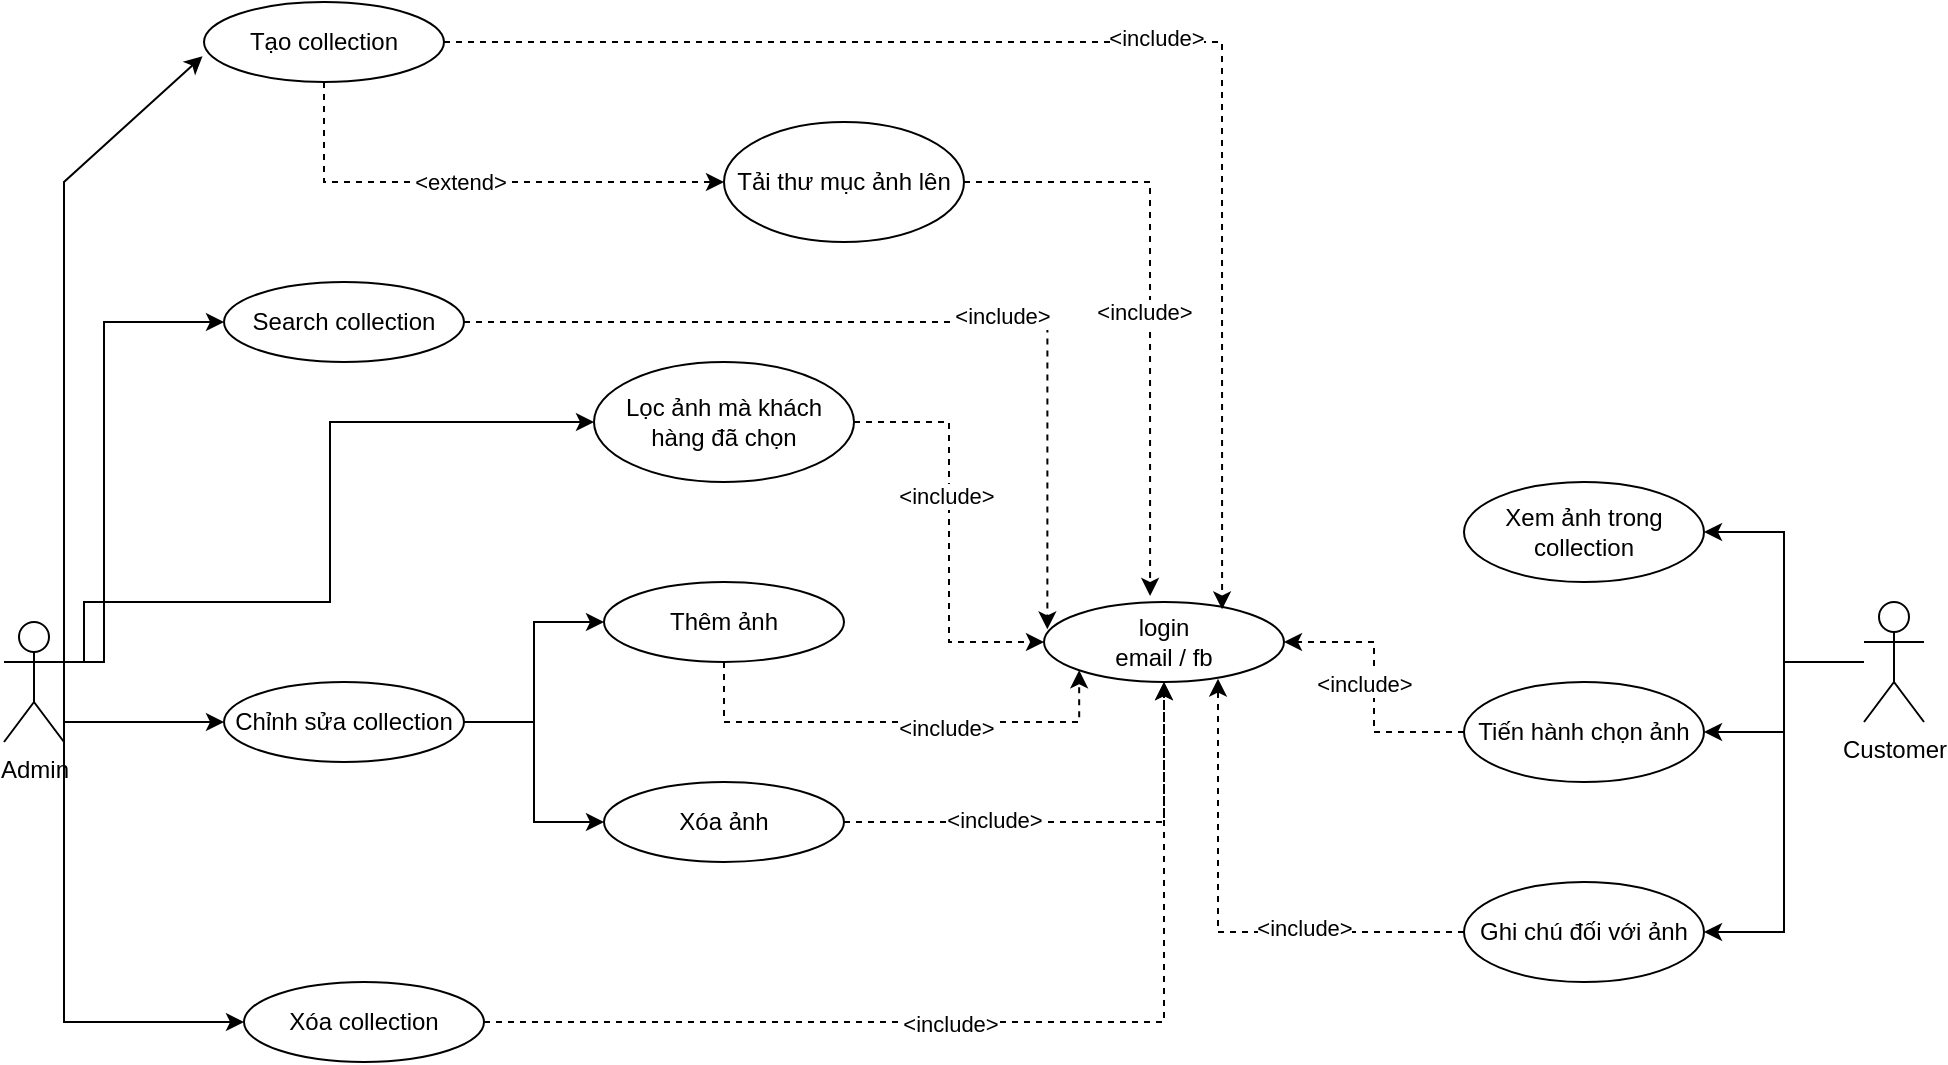 <mxfile version="26.0.3">
  <diagram name="Page-1" id="gRmxOjNTlquqF5zlaG_z">
    <mxGraphModel dx="2071" dy="725" grid="1" gridSize="10" guides="1" tooltips="1" connect="1" arrows="1" fold="1" page="1" pageScale="1" pageWidth="850" pageHeight="1100" math="0" shadow="0">
      <root>
        <mxCell id="0" />
        <mxCell id="1" parent="0" />
        <mxCell id="JcYmf1iHG1Ycv88CUsV1-53" style="edgeStyle=orthogonalEdgeStyle;rounded=0;orthogonalLoop=1;jettySize=auto;html=1;entryX=0;entryY=0.5;entryDx=0;entryDy=0;" parent="1" source="JcYmf1iHG1Ycv88CUsV1-1" target="JcYmf1iHG1Ycv88CUsV1-47" edge="1">
          <mxGeometry relative="1" as="geometry">
            <Array as="points">
              <mxPoint x="-60" y="340" />
              <mxPoint x="-60" y="170" />
            </Array>
          </mxGeometry>
        </mxCell>
        <mxCell id="JcYmf1iHG1Ycv88CUsV1-58" style="edgeStyle=orthogonalEdgeStyle;rounded=0;orthogonalLoop=1;jettySize=auto;html=1;entryX=0;entryY=0.5;entryDx=0;entryDy=0;" parent="1" target="JcYmf1iHG1Ycv88CUsV1-46" edge="1">
          <mxGeometry relative="1" as="geometry">
            <mxPoint x="-70" y="340" as="sourcePoint" />
            <Array as="points">
              <mxPoint x="-70" y="310" />
              <mxPoint x="53" y="310" />
              <mxPoint x="53" y="220" />
            </Array>
          </mxGeometry>
        </mxCell>
        <mxCell id="JcYmf1iHG1Ycv88CUsV1-1" value="Admin" style="shape=umlActor;verticalLabelPosition=bottom;verticalAlign=top;html=1;outlineConnect=0;" parent="1" vertex="1">
          <mxGeometry x="-110" y="320" width="30" height="60" as="geometry" />
        </mxCell>
        <mxCell id="JcYmf1iHG1Ycv88CUsV1-61" style="edgeStyle=orthogonalEdgeStyle;rounded=0;orthogonalLoop=1;jettySize=auto;html=1;entryX=1;entryY=0.5;entryDx=0;entryDy=0;" parent="1" source="JcYmf1iHG1Ycv88CUsV1-2" target="JcYmf1iHG1Ycv88CUsV1-48" edge="1">
          <mxGeometry relative="1" as="geometry" />
        </mxCell>
        <mxCell id="JcYmf1iHG1Ycv88CUsV1-62" style="edgeStyle=orthogonalEdgeStyle;rounded=0;orthogonalLoop=1;jettySize=auto;html=1;entryX=1;entryY=0.5;entryDx=0;entryDy=0;" parent="1" source="JcYmf1iHG1Ycv88CUsV1-2" target="JcYmf1iHG1Ycv88CUsV1-49" edge="1">
          <mxGeometry relative="1" as="geometry" />
        </mxCell>
        <mxCell id="5VOHcp8Hoz2FgAMRG0P5-2" style="edgeStyle=orthogonalEdgeStyle;rounded=0;orthogonalLoop=1;jettySize=auto;html=1;entryX=1;entryY=0.5;entryDx=0;entryDy=0;" edge="1" parent="1" source="JcYmf1iHG1Ycv88CUsV1-2" target="5VOHcp8Hoz2FgAMRG0P5-1">
          <mxGeometry relative="1" as="geometry" />
        </mxCell>
        <mxCell id="JcYmf1iHG1Ycv88CUsV1-2" value="Customer&lt;div&gt;&lt;br&gt;&lt;/div&gt;" style="shape=umlActor;verticalLabelPosition=bottom;verticalAlign=top;html=1;outlineConnect=0;" parent="1" vertex="1">
          <mxGeometry x="820" y="310" width="30" height="60" as="geometry" />
        </mxCell>
        <mxCell id="JcYmf1iHG1Ycv88CUsV1-50" value="" style="edgeStyle=orthogonalEdgeStyle;rounded=0;orthogonalLoop=1;jettySize=auto;html=1;dashed=1;exitX=0.5;exitY=1;exitDx=0;exitDy=0;targetPerimeterSpacing=0;strokeWidth=1;" parent="1" source="JcYmf1iHG1Ycv88CUsV1-4" target="JcYmf1iHG1Ycv88CUsV1-39" edge="1">
          <mxGeometry relative="1" as="geometry">
            <Array as="points">
              <mxPoint x="50" y="100" />
            </Array>
          </mxGeometry>
        </mxCell>
        <mxCell id="JcYmf1iHG1Ycv88CUsV1-55" value="&amp;lt;extend&amp;gt;" style="edgeLabel;html=1;align=center;verticalAlign=middle;resizable=0;points=[];" parent="JcYmf1iHG1Ycv88CUsV1-50" vertex="1" connectable="0">
          <mxGeometry x="-0.06" relative="1" as="geometry">
            <mxPoint as="offset" />
          </mxGeometry>
        </mxCell>
        <mxCell id="JcYmf1iHG1Ycv88CUsV1-4" value="Tạo collection" style="ellipse;whiteSpace=wrap;html=1;" parent="1" vertex="1">
          <mxGeometry x="-10" y="10" width="120" height="40" as="geometry" />
        </mxCell>
        <mxCell id="JcYmf1iHG1Ycv88CUsV1-67" style="edgeStyle=orthogonalEdgeStyle;rounded=0;orthogonalLoop=1;jettySize=auto;html=1;entryX=0.5;entryY=1;entryDx=0;entryDy=0;dashed=1;" parent="1" source="JcYmf1iHG1Ycv88CUsV1-5" target="JcYmf1iHG1Ycv88CUsV1-44" edge="1">
          <mxGeometry relative="1" as="geometry" />
        </mxCell>
        <mxCell id="JcYmf1iHG1Ycv88CUsV1-68" value="&amp;lt;include&amp;gt;" style="edgeLabel;html=1;align=center;verticalAlign=middle;resizable=0;points=[];" parent="JcYmf1iHG1Ycv88CUsV1-67" vertex="1" connectable="0">
          <mxGeometry x="-0.089" y="-1" relative="1" as="geometry">
            <mxPoint as="offset" />
          </mxGeometry>
        </mxCell>
        <mxCell id="JcYmf1iHG1Ycv88CUsV1-5" value="Xóa collection" style="ellipse;whiteSpace=wrap;html=1;" parent="1" vertex="1">
          <mxGeometry x="10" y="500" width="120" height="40" as="geometry" />
        </mxCell>
        <mxCell id="JcYmf1iHG1Ycv88CUsV1-65" style="edgeStyle=orthogonalEdgeStyle;rounded=0;orthogonalLoop=1;jettySize=auto;html=1;entryX=0;entryY=0.5;entryDx=0;entryDy=0;" parent="1" source="JcYmf1iHG1Ycv88CUsV1-6" target="JcYmf1iHG1Ycv88CUsV1-38" edge="1">
          <mxGeometry relative="1" as="geometry" />
        </mxCell>
        <mxCell id="JcYmf1iHG1Ycv88CUsV1-66" style="edgeStyle=orthogonalEdgeStyle;rounded=0;orthogonalLoop=1;jettySize=auto;html=1;entryX=0;entryY=0.5;entryDx=0;entryDy=0;" parent="1" source="JcYmf1iHG1Ycv88CUsV1-6" target="JcYmf1iHG1Ycv88CUsV1-40" edge="1">
          <mxGeometry relative="1" as="geometry" />
        </mxCell>
        <mxCell id="JcYmf1iHG1Ycv88CUsV1-6" value="Chỉnh sửa collection" style="ellipse;whiteSpace=wrap;html=1;" parent="1" vertex="1">
          <mxGeometry y="350" width="120" height="40" as="geometry" />
        </mxCell>
        <mxCell id="JcYmf1iHG1Ycv88CUsV1-73" style="edgeStyle=orthogonalEdgeStyle;rounded=0;orthogonalLoop=1;jettySize=auto;html=1;entryX=0;entryY=1;entryDx=0;entryDy=0;dashed=1;" parent="1" source="JcYmf1iHG1Ycv88CUsV1-38" target="JcYmf1iHG1Ycv88CUsV1-44" edge="1">
          <mxGeometry relative="1" as="geometry">
            <Array as="points">
              <mxPoint x="250" y="370" />
              <mxPoint x="428" y="370" />
            </Array>
          </mxGeometry>
        </mxCell>
        <mxCell id="JcYmf1iHG1Ycv88CUsV1-74" value="&amp;lt;include&amp;gt;" style="edgeLabel;html=1;align=center;verticalAlign=middle;resizable=0;points=[];" parent="JcYmf1iHG1Ycv88CUsV1-73" vertex="1" connectable="0">
          <mxGeometry x="0.202" y="-3" relative="1" as="geometry">
            <mxPoint as="offset" />
          </mxGeometry>
        </mxCell>
        <mxCell id="JcYmf1iHG1Ycv88CUsV1-38" value="Thêm ảnh" style="ellipse;whiteSpace=wrap;html=1;" parent="1" vertex="1">
          <mxGeometry x="190" y="300" width="120" height="40" as="geometry" />
        </mxCell>
        <mxCell id="JcYmf1iHG1Ycv88CUsV1-52" value="" style="edgeStyle=orthogonalEdgeStyle;rounded=0;orthogonalLoop=1;jettySize=auto;html=1;entryX=0.442;entryY=-0.075;entryDx=0;entryDy=0;entryPerimeter=0;dashed=1;" parent="1" source="JcYmf1iHG1Ycv88CUsV1-39" target="JcYmf1iHG1Ycv88CUsV1-44" edge="1">
          <mxGeometry relative="1" as="geometry">
            <mxPoint x="390" y="90" as="targetPoint" />
          </mxGeometry>
        </mxCell>
        <mxCell id="JcYmf1iHG1Ycv88CUsV1-54" value="&amp;lt;include&amp;gt;" style="edgeLabel;html=1;align=center;verticalAlign=middle;resizable=0;points=[];" parent="JcYmf1iHG1Ycv88CUsV1-52" vertex="1" connectable="0">
          <mxGeometry x="0.05" y="-3" relative="1" as="geometry">
            <mxPoint as="offset" />
          </mxGeometry>
        </mxCell>
        <mxCell id="JcYmf1iHG1Ycv88CUsV1-39" value="Tải thư mục ảnh lên" style="ellipse;whiteSpace=wrap;html=1;" parent="1" vertex="1">
          <mxGeometry x="250" y="70" width="120" height="60" as="geometry" />
        </mxCell>
        <mxCell id="JcYmf1iHG1Ycv88CUsV1-71" style="edgeStyle=orthogonalEdgeStyle;rounded=0;orthogonalLoop=1;jettySize=auto;html=1;entryX=0.5;entryY=1;entryDx=0;entryDy=0;dashed=1;" parent="1" source="JcYmf1iHG1Ycv88CUsV1-40" target="JcYmf1iHG1Ycv88CUsV1-44" edge="1">
          <mxGeometry relative="1" as="geometry" />
        </mxCell>
        <mxCell id="JcYmf1iHG1Ycv88CUsV1-72" value="&amp;lt;include&amp;gt;" style="edgeLabel;html=1;align=center;verticalAlign=middle;resizable=0;points=[];" parent="JcYmf1iHG1Ycv88CUsV1-71" vertex="1" connectable="0">
          <mxGeometry x="-0.354" y="1" relative="1" as="geometry">
            <mxPoint as="offset" />
          </mxGeometry>
        </mxCell>
        <mxCell id="JcYmf1iHG1Ycv88CUsV1-40" value="Xóa ảnh" style="ellipse;whiteSpace=wrap;html=1;" parent="1" vertex="1">
          <mxGeometry x="190" y="400" width="120" height="40" as="geometry" />
        </mxCell>
        <mxCell id="JcYmf1iHG1Ycv88CUsV1-41" value="" style="endArrow=classic;html=1;rounded=0;exitX=1;exitY=0.333;exitDx=0;exitDy=0;exitPerimeter=0;entryX=-0.006;entryY=0.678;entryDx=0;entryDy=0;entryPerimeter=0;" parent="1" source="JcYmf1iHG1Ycv88CUsV1-1" target="JcYmf1iHG1Ycv88CUsV1-4" edge="1">
          <mxGeometry width="50" height="50" relative="1" as="geometry">
            <mxPoint x="310" y="440" as="sourcePoint" />
            <mxPoint x="360" y="390" as="targetPoint" />
            <Array as="points">
              <mxPoint x="-80" y="100" />
            </Array>
          </mxGeometry>
        </mxCell>
        <mxCell id="JcYmf1iHG1Ycv88CUsV1-42" value="" style="endArrow=classic;html=1;rounded=0;exitX=1;exitY=0.333;exitDx=0;exitDy=0;exitPerimeter=0;entryX=0;entryY=0.5;entryDx=0;entryDy=0;entryPerimeter=0;" parent="1" source="JcYmf1iHG1Ycv88CUsV1-1" target="JcYmf1iHG1Ycv88CUsV1-6" edge="1">
          <mxGeometry width="50" height="50" relative="1" as="geometry">
            <mxPoint x="-70" y="340" as="sourcePoint" />
            <mxPoint x="19" y="217" as="targetPoint" />
            <Array as="points">
              <mxPoint x="-80" y="370" />
            </Array>
          </mxGeometry>
        </mxCell>
        <mxCell id="JcYmf1iHG1Ycv88CUsV1-43" value="" style="endArrow=classic;html=1;rounded=0;entryX=0;entryY=0.5;entryDx=0;entryDy=0;" parent="1" target="JcYmf1iHG1Ycv88CUsV1-5" edge="1">
          <mxGeometry width="50" height="50" relative="1" as="geometry">
            <mxPoint x="-80" y="340" as="sourcePoint" />
            <mxPoint x="360" y="390" as="targetPoint" />
            <Array as="points">
              <mxPoint x="-80" y="520" />
            </Array>
          </mxGeometry>
        </mxCell>
        <mxCell id="JcYmf1iHG1Ycv88CUsV1-44" value="login&lt;br&gt;email / fb" style="ellipse;whiteSpace=wrap;html=1;" parent="1" vertex="1">
          <mxGeometry x="410" y="310" width="120" height="40" as="geometry" />
        </mxCell>
        <mxCell id="JcYmf1iHG1Ycv88CUsV1-59" style="edgeStyle=orthogonalEdgeStyle;rounded=0;orthogonalLoop=1;jettySize=auto;html=1;entryX=0;entryY=0.5;entryDx=0;entryDy=0;dashed=1;" parent="1" source="JcYmf1iHG1Ycv88CUsV1-46" target="JcYmf1iHG1Ycv88CUsV1-44" edge="1">
          <mxGeometry relative="1" as="geometry" />
        </mxCell>
        <mxCell id="JcYmf1iHG1Ycv88CUsV1-60" value="&amp;lt;include&amp;gt;" style="edgeLabel;html=1;align=center;verticalAlign=middle;resizable=0;points=[];" parent="JcYmf1iHG1Ycv88CUsV1-59" vertex="1" connectable="0">
          <mxGeometry x="-0.185" y="-2" relative="1" as="geometry">
            <mxPoint y="1" as="offset" />
          </mxGeometry>
        </mxCell>
        <mxCell id="JcYmf1iHG1Ycv88CUsV1-46" value="Lọc ảnh mà khách hàng đã chọn" style="ellipse;whiteSpace=wrap;html=1;" parent="1" vertex="1">
          <mxGeometry x="185" y="190" width="130" height="60" as="geometry" />
        </mxCell>
        <mxCell id="JcYmf1iHG1Ycv88CUsV1-47" value="Search&lt;span style=&quot;background-color: transparent; color: light-dark(rgb(0, 0, 0), rgb(255, 255, 255));&quot;&gt;&amp;nbsp;collection&lt;/span&gt;" style="ellipse;whiteSpace=wrap;html=1;" parent="1" vertex="1">
          <mxGeometry y="150" width="120" height="40" as="geometry" />
        </mxCell>
        <mxCell id="JcYmf1iHG1Ycv88CUsV1-48" value="Xem ảnh trong collection" style="ellipse;whiteSpace=wrap;html=1;" parent="1" vertex="1">
          <mxGeometry x="620" y="250" width="120" height="50" as="geometry" />
        </mxCell>
        <mxCell id="JcYmf1iHG1Ycv88CUsV1-63" style="edgeStyle=orthogonalEdgeStyle;rounded=0;orthogonalLoop=1;jettySize=auto;html=1;entryX=1;entryY=0.5;entryDx=0;entryDy=0;dashed=1;" parent="1" source="JcYmf1iHG1Ycv88CUsV1-49" target="JcYmf1iHG1Ycv88CUsV1-44" edge="1">
          <mxGeometry relative="1" as="geometry" />
        </mxCell>
        <mxCell id="JcYmf1iHG1Ycv88CUsV1-64" value="&amp;lt;include&amp;gt;" style="edgeLabel;html=1;align=center;verticalAlign=middle;resizable=0;points=[];" parent="JcYmf1iHG1Ycv88CUsV1-63" vertex="1" connectable="0">
          <mxGeometry x="0.022" y="5" relative="1" as="geometry">
            <mxPoint as="offset" />
          </mxGeometry>
        </mxCell>
        <mxCell id="JcYmf1iHG1Ycv88CUsV1-49" value="Tiến hành chọn ảnh" style="ellipse;whiteSpace=wrap;html=1;" parent="1" vertex="1">
          <mxGeometry x="620" y="350" width="120" height="50" as="geometry" />
        </mxCell>
        <mxCell id="JcYmf1iHG1Ycv88CUsV1-56" style="edgeStyle=orthogonalEdgeStyle;rounded=0;orthogonalLoop=1;jettySize=auto;html=1;entryX=0.014;entryY=0.342;entryDx=0;entryDy=0;entryPerimeter=0;dashed=1;" parent="1" source="JcYmf1iHG1Ycv88CUsV1-47" target="JcYmf1iHG1Ycv88CUsV1-44" edge="1">
          <mxGeometry relative="1" as="geometry" />
        </mxCell>
        <mxCell id="JcYmf1iHG1Ycv88CUsV1-57" value="&amp;lt;include&amp;gt;" style="edgeLabel;html=1;align=center;verticalAlign=middle;resizable=0;points=[];" parent="JcYmf1iHG1Ycv88CUsV1-56" vertex="1" connectable="0">
          <mxGeometry x="0.205" y="3" relative="1" as="geometry">
            <mxPoint as="offset" />
          </mxGeometry>
        </mxCell>
        <mxCell id="JcYmf1iHG1Ycv88CUsV1-69" style="edgeStyle=orthogonalEdgeStyle;rounded=0;orthogonalLoop=1;jettySize=auto;html=1;entryX=0.742;entryY=0.092;entryDx=0;entryDy=0;entryPerimeter=0;dashed=1;" parent="1" source="JcYmf1iHG1Ycv88CUsV1-4" target="JcYmf1iHG1Ycv88CUsV1-44" edge="1">
          <mxGeometry relative="1" as="geometry" />
        </mxCell>
        <mxCell id="JcYmf1iHG1Ycv88CUsV1-70" value="&amp;lt;include&amp;gt;" style="edgeLabel;html=1;align=center;verticalAlign=middle;resizable=0;points=[];" parent="JcYmf1iHG1Ycv88CUsV1-69" vertex="1" connectable="0">
          <mxGeometry x="0.059" y="2" relative="1" as="geometry">
            <mxPoint as="offset" />
          </mxGeometry>
        </mxCell>
        <mxCell id="5VOHcp8Hoz2FgAMRG0P5-1" value="Ghi chú đối với ảnh" style="ellipse;whiteSpace=wrap;html=1;" vertex="1" parent="1">
          <mxGeometry x="620" y="450" width="120" height="50" as="geometry" />
        </mxCell>
        <mxCell id="5VOHcp8Hoz2FgAMRG0P5-3" style="edgeStyle=orthogonalEdgeStyle;rounded=0;orthogonalLoop=1;jettySize=auto;html=1;entryX=0.725;entryY=0.958;entryDx=0;entryDy=0;entryPerimeter=0;dashed=1;" edge="1" parent="1" source="5VOHcp8Hoz2FgAMRG0P5-1" target="JcYmf1iHG1Ycv88CUsV1-44">
          <mxGeometry relative="1" as="geometry" />
        </mxCell>
        <mxCell id="5VOHcp8Hoz2FgAMRG0P5-4" value="&amp;lt;include&amp;gt;" style="edgeLabel;html=1;align=center;verticalAlign=middle;resizable=0;points=[];" vertex="1" connectable="0" parent="5VOHcp8Hoz2FgAMRG0P5-3">
          <mxGeometry x="-0.356" y="-2" relative="1" as="geometry">
            <mxPoint as="offset" />
          </mxGeometry>
        </mxCell>
      </root>
    </mxGraphModel>
  </diagram>
</mxfile>
